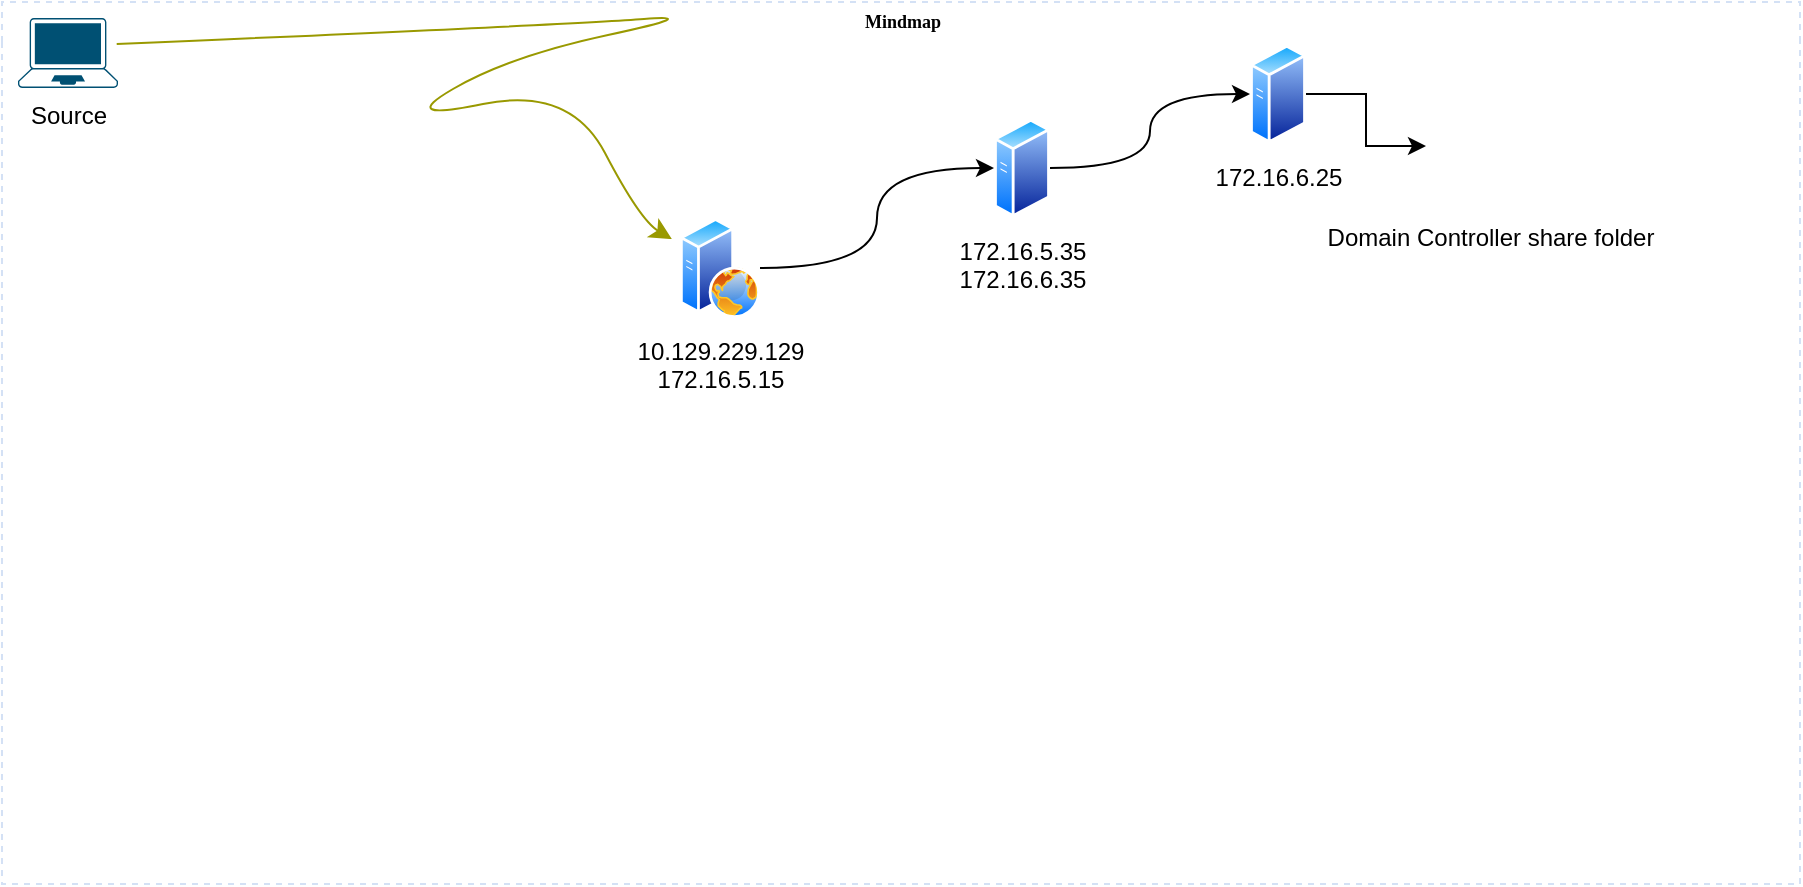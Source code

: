 <mxfile border="50" scale="3" compressed="false" locked="false" version="24.7.8">
  <diagram name="Blank" id="YmL12bMKpDGza6XwsDPr">
    <mxGraphModel dx="1434" dy="727" grid="0" gridSize="10" guides="1" tooltips="1" connect="1" arrows="1" fold="1" page="0" pageScale="1" pageWidth="827" pageHeight="1169" background="none" math="1" shadow="0">
      <root>
        <mxCell id="X5NqExCQtvZxIxQ7pmgY-0" />
        <mxCell id="1" parent="X5NqExCQtvZxIxQ7pmgY-0" />
        <mxCell id="Gr0Zq-AI6Quabplr0KPa-179" value="Mindmap" style="swimlane;html=1;startSize=20;horizontal=1;containerType=tree;labelBackgroundColor=none;strokeColor=#D4E1F5;strokeWidth=1;fillColor=none;fontFamily=Comic Sans MS;fontSize=9;swimlaneLine=0;dashed=1;collapsible=0;" parent="1" vertex="1">
          <mxGeometry x="122" y="82" width="899" height="441" as="geometry" />
        </mxCell>
        <mxCell id="Gr0Zq-AI6Quabplr0KPa-222" value="" style="endArrow=classic;html=1;curved=1;sourcePerimeterSpacing=10;strokeColor=#999900;targetPerimeterSpacing=7;rounded=0;fontSize=12;startSize=8;endSize=8;exitX=0.987;exitY=0.373;exitDx=0;exitDy=0;exitPerimeter=0;" parent="Gr0Zq-AI6Quabplr0KPa-179" source="AhSeK3bcQBTbquubD1BJ-4" target="AhSeK3bcQBTbquubD1BJ-5" edge="1">
          <mxGeometry width="50" height="50" relative="1" as="geometry">
            <mxPoint x="345" y="550" as="sourcePoint" />
            <mxPoint x="325" y="510" as="targetPoint" />
            <Array as="points">
              <mxPoint x="290" y="11" />
              <mxPoint x="352" y="6" />
              <mxPoint x="254" y="27" />
              <mxPoint x="197" y="60" />
              <mxPoint x="284" y="42" />
              <mxPoint x="319" y="109" />
            </Array>
          </mxGeometry>
        </mxCell>
        <mxCell id="AhSeK3bcQBTbquubD1BJ-4" value="Source" style="points=[[0.13,0.02,0],[0.5,0,0],[0.87,0.02,0],[0.885,0.4,0],[0.985,0.985,0],[0.5,1,0],[0.015,0.985,0],[0.115,0.4,0]];verticalLabelPosition=bottom;sketch=0;html=1;verticalAlign=top;aspect=fixed;align=center;pointerEvents=1;shape=mxgraph.cisco19.laptop;fillColor=#005073;strokeColor=none;" parent="Gr0Zq-AI6Quabplr0KPa-179" vertex="1">
          <mxGeometry x="8" y="8" width="50" height="35" as="geometry" />
        </mxCell>
        <mxCell id="rB0Ud0haQM11EgC8YsgJ-2" style="edgeStyle=orthogonalEdgeStyle;rounded=0;orthogonalLoop=1;jettySize=auto;html=1;curved=1;" edge="1" parent="Gr0Zq-AI6Quabplr0KPa-179" source="AhSeK3bcQBTbquubD1BJ-5" target="rB0Ud0haQM11EgC8YsgJ-1">
          <mxGeometry relative="1" as="geometry" />
        </mxCell>
        <mxCell id="AhSeK3bcQBTbquubD1BJ-5" value="&lt;span class=&quot;text-success&quot;&gt;&lt;span style=&quot;cursor:pointer;&quot; class=&quot;target&quot;&gt;&lt;span class=&quot;target-0 cursor-pointer&quot;&gt;10.129.229.129&lt;br&gt;&lt;/span&gt;&lt;/span&gt;&lt;/span&gt;172.16.5.15" style="image;aspect=fixed;perimeter=ellipsePerimeter;html=1;align=center;shadow=0;dashed=0;spacingTop=3;image=img/lib/active_directory/web_server.svg;" parent="Gr0Zq-AI6Quabplr0KPa-179" vertex="1">
          <mxGeometry x="339" y="108" width="40" height="50" as="geometry" />
        </mxCell>
        <mxCell id="rB0Ud0haQM11EgC8YsgJ-4" style="edgeStyle=orthogonalEdgeStyle;rounded=0;orthogonalLoop=1;jettySize=auto;html=1;curved=1;" edge="1" parent="Gr0Zq-AI6Quabplr0KPa-179" source="rB0Ud0haQM11EgC8YsgJ-1" target="rB0Ud0haQM11EgC8YsgJ-3">
          <mxGeometry relative="1" as="geometry" />
        </mxCell>
        <mxCell id="rB0Ud0haQM11EgC8YsgJ-1" value="172.16.5.35&lt;br&gt;&lt;div&gt;172.16.6.35&lt;/div&gt;&lt;div&gt;&lt;br&gt;&lt;/div&gt;" style="image;aspect=fixed;perimeter=ellipsePerimeter;html=1;align=center;shadow=0;dashed=0;spacingTop=3;image=img/lib/active_directory/generic_server.svg;" vertex="1" parent="Gr0Zq-AI6Quabplr0KPa-179">
          <mxGeometry x="496" y="58" width="28.0" height="50" as="geometry" />
        </mxCell>
        <mxCell id="rB0Ud0haQM11EgC8YsgJ-6" style="edgeStyle=entityRelationEdgeStyle;rounded=0;orthogonalLoop=1;jettySize=auto;html=1;entryX=0;entryY=0.5;entryDx=0;entryDy=0;" edge="1" parent="Gr0Zq-AI6Quabplr0KPa-179" source="rB0Ud0haQM11EgC8YsgJ-3" target="rB0Ud0haQM11EgC8YsgJ-5">
          <mxGeometry relative="1" as="geometry" />
        </mxCell>
        <mxCell id="rB0Ud0haQM11EgC8YsgJ-3" value="172.16.6.25" style="image;aspect=fixed;perimeter=ellipsePerimeter;html=1;align=center;shadow=0;dashed=0;spacingTop=3;image=img/lib/active_directory/generic_server.svg;" vertex="1" parent="Gr0Zq-AI6Quabplr0KPa-179">
          <mxGeometry x="624" y="21" width="28.0" height="50" as="geometry" />
        </mxCell>
        <mxCell id="rB0Ud0haQM11EgC8YsgJ-5" value="&lt;div&gt;Domain Controller share folder&lt;/div&gt;" style="shape=image;html=1;verticalAlign=top;verticalLabelPosition=bottom;labelBackgroundColor=#ffffff;imageAspect=0;aspect=fixed;image=https://cdn2.iconfinder.com/data/icons/crystalproject/128x128/apps/sharemanager.png" vertex="1" parent="Gr0Zq-AI6Quabplr0KPa-179">
          <mxGeometry x="712" y="40" width="64" height="64" as="geometry" />
        </mxCell>
      </root>
    </mxGraphModel>
  </diagram>
</mxfile>
